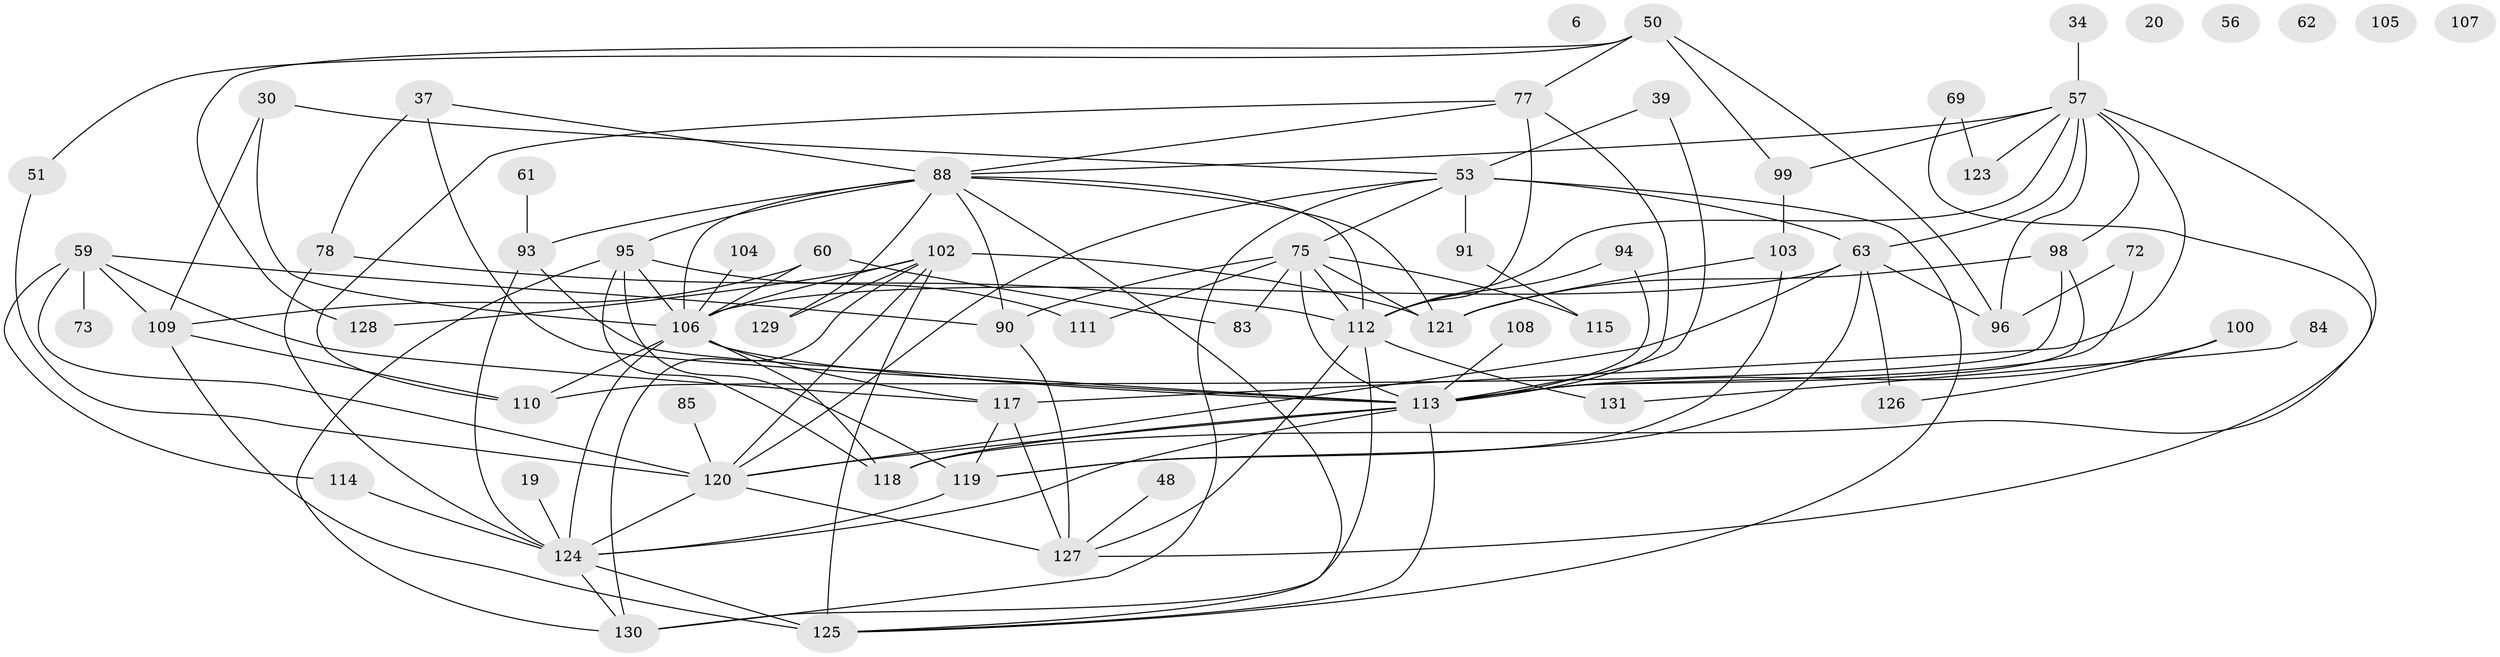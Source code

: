 // original degree distribution, {2: 0.2595419847328244, 4: 0.19083969465648856, 5: 0.12213740458015267, 0: 0.04580152671755725, 7: 0.015267175572519083, 1: 0.09923664122137404, 6: 0.10687022900763359, 3: 0.15267175572519084, 9: 0.007633587786259542}
// Generated by graph-tools (version 1.1) at 2025/39/03/09/25 04:39:04]
// undirected, 65 vertices, 124 edges
graph export_dot {
graph [start="1"]
  node [color=gray90,style=filled];
  6;
  19;
  20;
  30;
  34;
  37 [super="+9"];
  39;
  48 [super="+29"];
  50;
  51 [super="+3"];
  53;
  56;
  57 [super="+7+32+33"];
  59 [super="+41"];
  60 [super="+5"];
  61;
  62;
  63 [super="+58"];
  69 [super="+66"];
  72;
  73;
  75 [super="+54"];
  77;
  78;
  83;
  84;
  85;
  88 [super="+8+55"];
  90 [super="+45"];
  91;
  93;
  94;
  95 [super="+71"];
  96 [super="+52"];
  98 [super="+36"];
  99 [super="+1+23+87"];
  100;
  102 [super="+22+64+86"];
  103;
  104;
  105;
  106 [super="+44+65+68"];
  107;
  108;
  109;
  110 [super="+81"];
  111 [super="+27"];
  112 [super="+76+82+67"];
  113 [super="+10+97+89"];
  114 [super="+101"];
  115 [super="+42"];
  117 [super="+80"];
  118 [super="+116"];
  119 [super="+4"];
  120 [super="+21"];
  121 [super="+92"];
  123;
  124 [super="+47+74"];
  125 [super="+43+122"];
  126;
  127 [super="+79"];
  128;
  129;
  130 [super="+13"];
  131;
  19 -- 124;
  30 -- 53;
  30 -- 106 [weight=2];
  30 -- 109;
  34 -- 57;
  37 -- 78;
  37 -- 88;
  37 -- 113 [weight=3];
  39 -- 53;
  39 -- 113;
  48 -- 127;
  50 -- 51;
  50 -- 77;
  50 -- 96 [weight=2];
  50 -- 99;
  50 -- 128;
  51 -- 120;
  53 -- 63 [weight=2];
  53 -- 91;
  53 -- 120;
  53 -- 130;
  53 -- 75;
  53 -- 125;
  57 -- 63;
  57 -- 98;
  57 -- 88 [weight=2];
  57 -- 123;
  57 -- 96;
  57 -- 99;
  57 -- 117 [weight=2];
  57 -- 112;
  57 -- 118;
  59 -- 73;
  59 -- 120 [weight=2];
  59 -- 117;
  59 -- 109;
  59 -- 114;
  59 -- 90;
  60 -- 83;
  60 -- 109;
  60 -- 106 [weight=3];
  61 -- 93;
  63 -- 96;
  63 -- 126;
  63 -- 119;
  63 -- 120;
  63 -- 106;
  69 -- 123;
  69 -- 127;
  72 -- 96;
  72 -- 113;
  75 -- 83;
  75 -- 111;
  75 -- 112;
  75 -- 113 [weight=2];
  75 -- 115;
  75 -- 121;
  75 -- 90;
  77 -- 112;
  77 -- 88;
  77 -- 113;
  77 -- 110;
  78 -- 112;
  78 -- 124;
  84 -- 131;
  85 -- 120;
  88 -- 93 [weight=2];
  88 -- 106 [weight=2];
  88 -- 129;
  88 -- 95;
  88 -- 90;
  88 -- 125;
  88 -- 121;
  88 -- 112;
  90 -- 127;
  91 -- 115;
  93 -- 124;
  93 -- 113;
  94 -- 112;
  94 -- 113;
  95 -- 119 [weight=2];
  95 -- 111;
  95 -- 130;
  95 -- 106;
  95 -- 118;
  98 -- 113 [weight=2];
  98 -- 110;
  98 -- 121;
  99 -- 103;
  100 -- 126;
  100 -- 113 [weight=2];
  102 -- 128;
  102 -- 129;
  102 -- 125 [weight=2];
  102 -- 130;
  102 -- 121;
  102 -- 120;
  102 -- 106;
  103 -- 119;
  103 -- 121;
  104 -- 106;
  106 -- 117 [weight=2];
  106 -- 110;
  106 -- 124;
  106 -- 113 [weight=2];
  106 -- 118;
  108 -- 113;
  109 -- 110;
  109 -- 125;
  112 -- 131;
  112 -- 127;
  112 -- 130;
  113 -- 118 [weight=2];
  113 -- 124;
  113 -- 120;
  113 -- 125;
  114 -- 124 [weight=2];
  117 -- 119;
  117 -- 127 [weight=2];
  119 -- 124 [weight=2];
  120 -- 127;
  120 -- 124;
  124 -- 125 [weight=2];
  124 -- 130;
}
